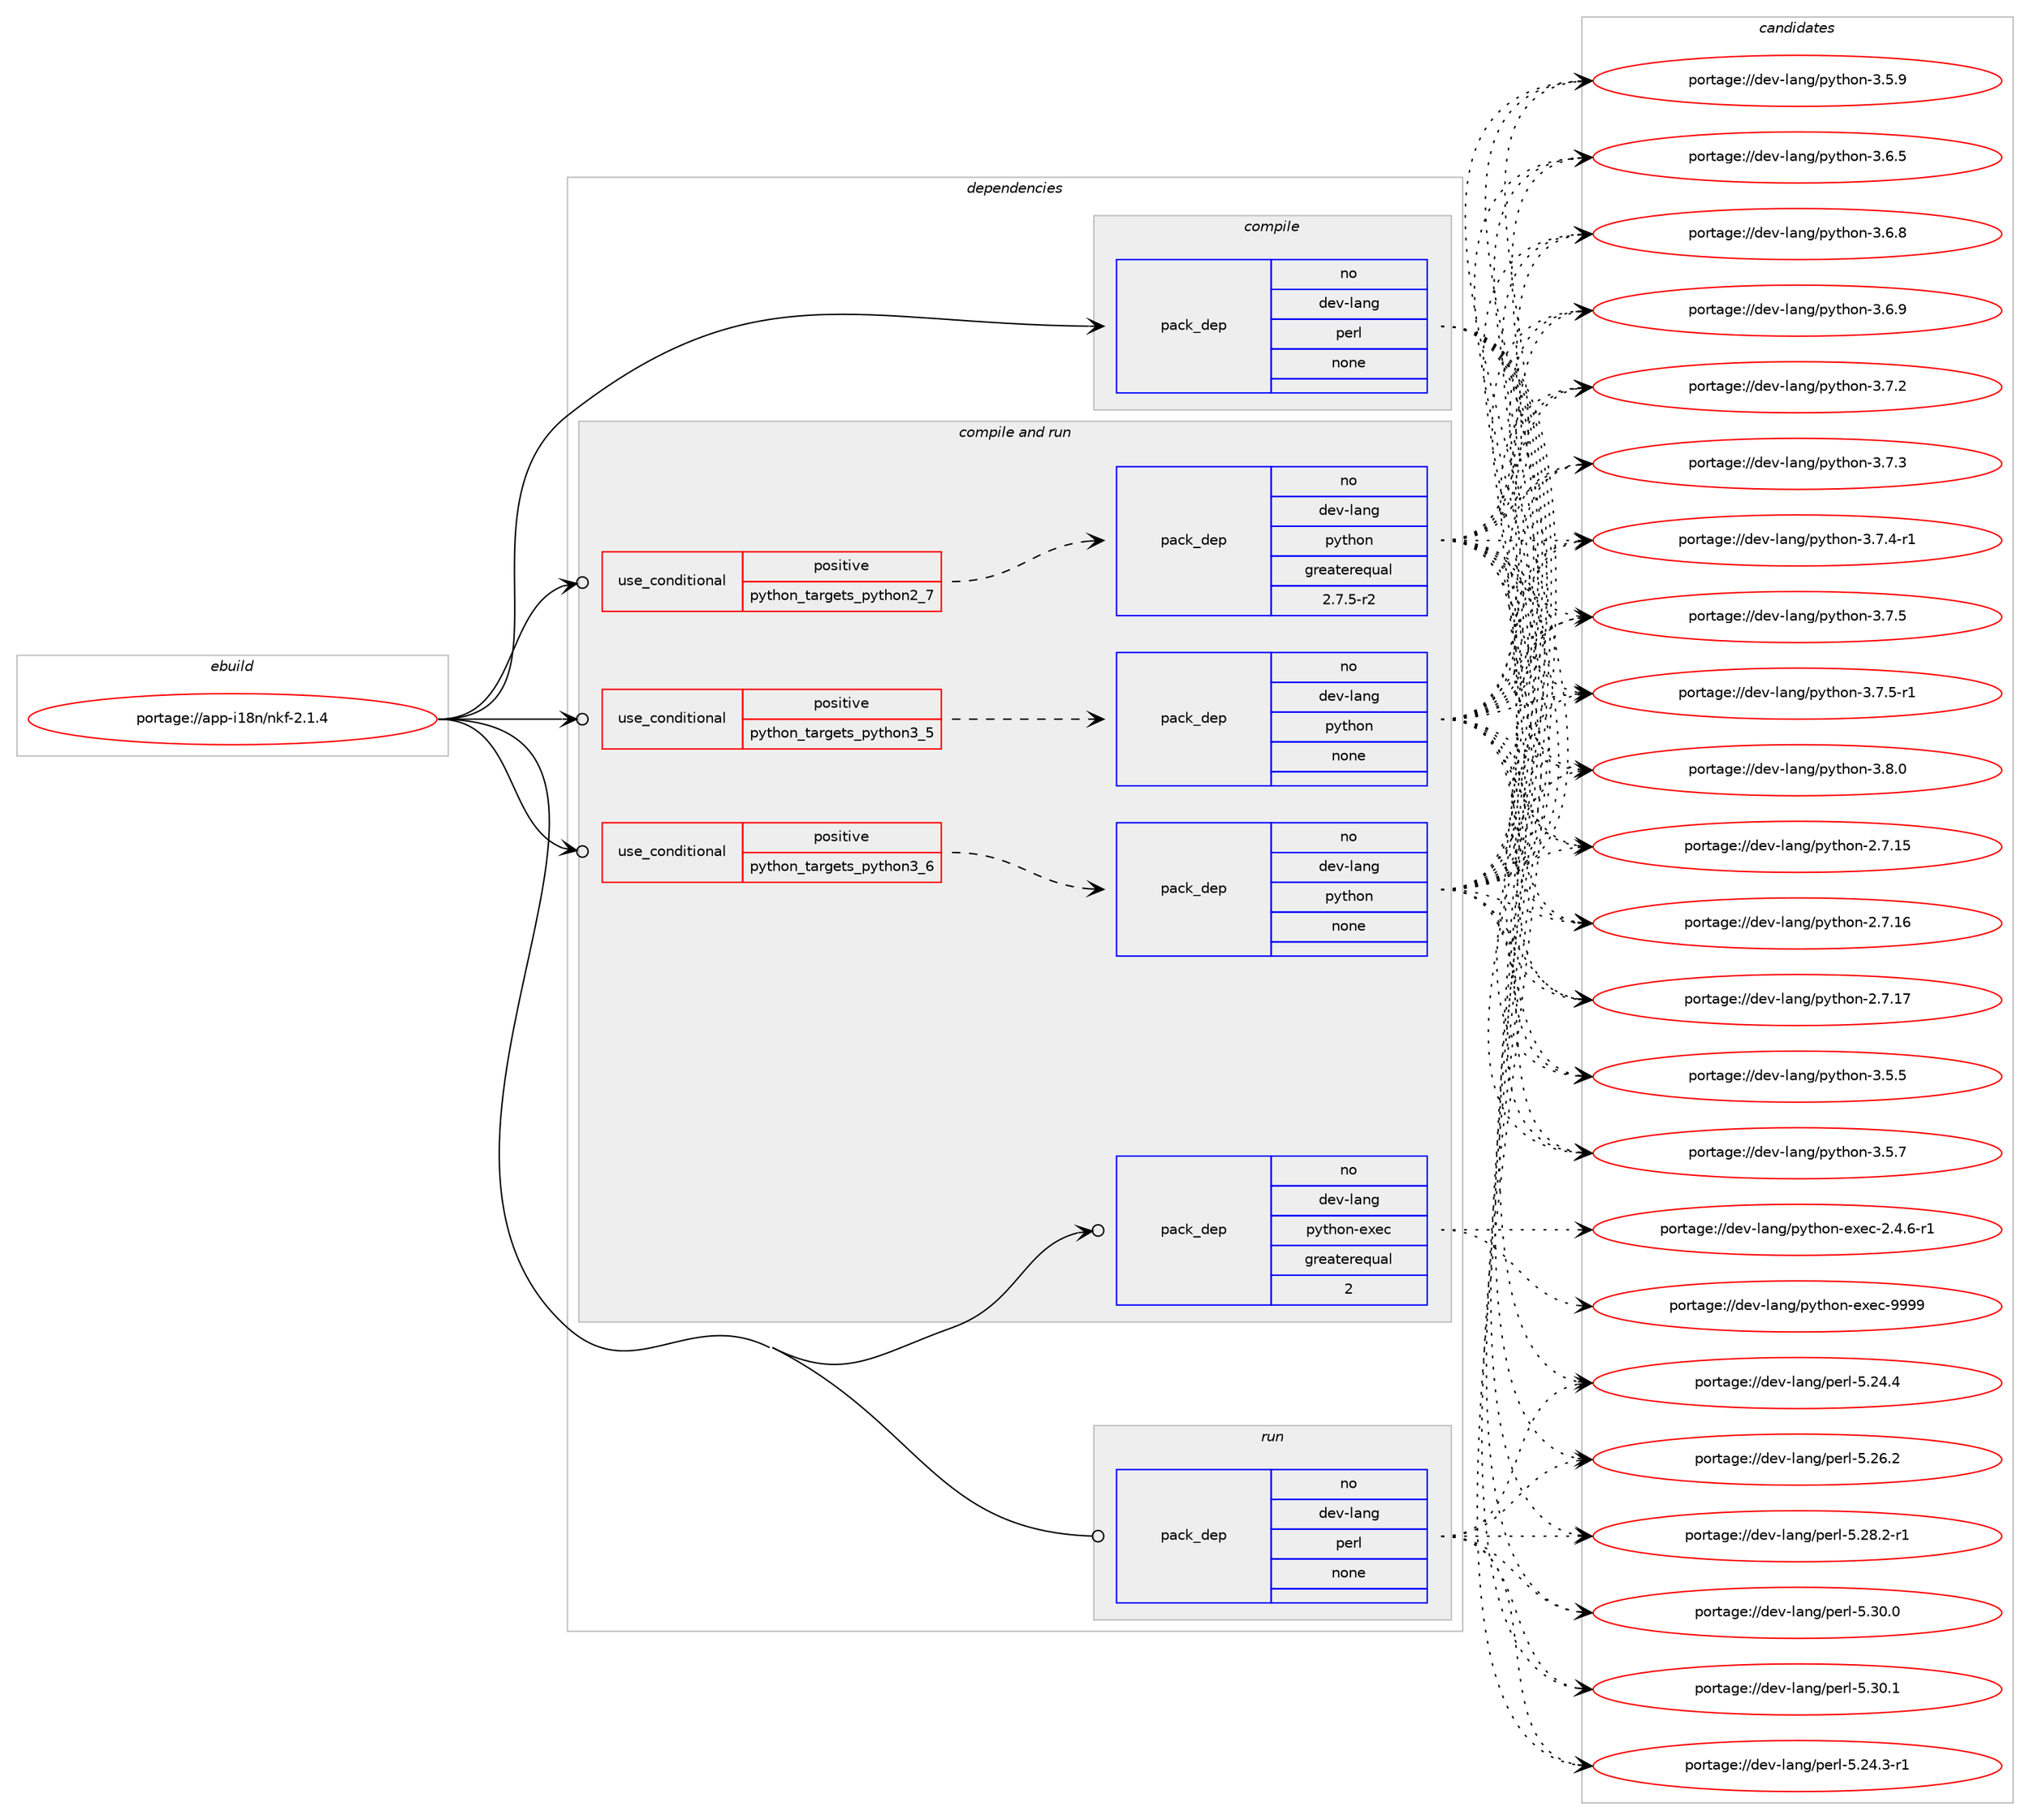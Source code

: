 digraph prolog {

# *************
# Graph options
# *************

newrank=true;
concentrate=true;
compound=true;
graph [rankdir=LR,fontname=Helvetica,fontsize=10,ranksep=1.5];#, ranksep=2.5, nodesep=0.2];
edge  [arrowhead=vee];
node  [fontname=Helvetica,fontsize=10];

# **********
# The ebuild
# **********

subgraph cluster_leftcol {
color=gray;
rank=same;
label=<<i>ebuild</i>>;
id [label="portage://app-i18n/nkf-2.1.4", color=red, width=4, href="../app-i18n/nkf-2.1.4.svg"];
}

# ****************
# The dependencies
# ****************

subgraph cluster_midcol {
color=gray;
label=<<i>dependencies</i>>;
subgraph cluster_compile {
fillcolor="#eeeeee";
style=filled;
label=<<i>compile</i>>;
subgraph pack22695 {
dependency31098 [label=<<TABLE BORDER="0" CELLBORDER="1" CELLSPACING="0" CELLPADDING="4" WIDTH="220"><TR><TD ROWSPAN="6" CELLPADDING="30">pack_dep</TD></TR><TR><TD WIDTH="110">no</TD></TR><TR><TD>dev-lang</TD></TR><TR><TD>perl</TD></TR><TR><TD>none</TD></TR><TR><TD></TD></TR></TABLE>>, shape=none, color=blue];
}
id:e -> dependency31098:w [weight=20,style="solid",arrowhead="vee"];
}
subgraph cluster_compileandrun {
fillcolor="#eeeeee";
style=filled;
label=<<i>compile and run</i>>;
subgraph cond7925 {
dependency31099 [label=<<TABLE BORDER="0" CELLBORDER="1" CELLSPACING="0" CELLPADDING="4"><TR><TD ROWSPAN="3" CELLPADDING="10">use_conditional</TD></TR><TR><TD>positive</TD></TR><TR><TD>python_targets_python2_7</TD></TR></TABLE>>, shape=none, color=red];
subgraph pack22696 {
dependency31100 [label=<<TABLE BORDER="0" CELLBORDER="1" CELLSPACING="0" CELLPADDING="4" WIDTH="220"><TR><TD ROWSPAN="6" CELLPADDING="30">pack_dep</TD></TR><TR><TD WIDTH="110">no</TD></TR><TR><TD>dev-lang</TD></TR><TR><TD>python</TD></TR><TR><TD>greaterequal</TD></TR><TR><TD>2.7.5-r2</TD></TR></TABLE>>, shape=none, color=blue];
}
dependency31099:e -> dependency31100:w [weight=20,style="dashed",arrowhead="vee"];
}
id:e -> dependency31099:w [weight=20,style="solid",arrowhead="odotvee"];
subgraph cond7926 {
dependency31101 [label=<<TABLE BORDER="0" CELLBORDER="1" CELLSPACING="0" CELLPADDING="4"><TR><TD ROWSPAN="3" CELLPADDING="10">use_conditional</TD></TR><TR><TD>positive</TD></TR><TR><TD>python_targets_python3_5</TD></TR></TABLE>>, shape=none, color=red];
subgraph pack22697 {
dependency31102 [label=<<TABLE BORDER="0" CELLBORDER="1" CELLSPACING="0" CELLPADDING="4" WIDTH="220"><TR><TD ROWSPAN="6" CELLPADDING="30">pack_dep</TD></TR><TR><TD WIDTH="110">no</TD></TR><TR><TD>dev-lang</TD></TR><TR><TD>python</TD></TR><TR><TD>none</TD></TR><TR><TD></TD></TR></TABLE>>, shape=none, color=blue];
}
dependency31101:e -> dependency31102:w [weight=20,style="dashed",arrowhead="vee"];
}
id:e -> dependency31101:w [weight=20,style="solid",arrowhead="odotvee"];
subgraph cond7927 {
dependency31103 [label=<<TABLE BORDER="0" CELLBORDER="1" CELLSPACING="0" CELLPADDING="4"><TR><TD ROWSPAN="3" CELLPADDING="10">use_conditional</TD></TR><TR><TD>positive</TD></TR><TR><TD>python_targets_python3_6</TD></TR></TABLE>>, shape=none, color=red];
subgraph pack22698 {
dependency31104 [label=<<TABLE BORDER="0" CELLBORDER="1" CELLSPACING="0" CELLPADDING="4" WIDTH="220"><TR><TD ROWSPAN="6" CELLPADDING="30">pack_dep</TD></TR><TR><TD WIDTH="110">no</TD></TR><TR><TD>dev-lang</TD></TR><TR><TD>python</TD></TR><TR><TD>none</TD></TR><TR><TD></TD></TR></TABLE>>, shape=none, color=blue];
}
dependency31103:e -> dependency31104:w [weight=20,style="dashed",arrowhead="vee"];
}
id:e -> dependency31103:w [weight=20,style="solid",arrowhead="odotvee"];
subgraph pack22699 {
dependency31105 [label=<<TABLE BORDER="0" CELLBORDER="1" CELLSPACING="0" CELLPADDING="4" WIDTH="220"><TR><TD ROWSPAN="6" CELLPADDING="30">pack_dep</TD></TR><TR><TD WIDTH="110">no</TD></TR><TR><TD>dev-lang</TD></TR><TR><TD>python-exec</TD></TR><TR><TD>greaterequal</TD></TR><TR><TD>2</TD></TR></TABLE>>, shape=none, color=blue];
}
id:e -> dependency31105:w [weight=20,style="solid",arrowhead="odotvee"];
}
subgraph cluster_run {
fillcolor="#eeeeee";
style=filled;
label=<<i>run</i>>;
subgraph pack22700 {
dependency31106 [label=<<TABLE BORDER="0" CELLBORDER="1" CELLSPACING="0" CELLPADDING="4" WIDTH="220"><TR><TD ROWSPAN="6" CELLPADDING="30">pack_dep</TD></TR><TR><TD WIDTH="110">no</TD></TR><TR><TD>dev-lang</TD></TR><TR><TD>perl</TD></TR><TR><TD>none</TD></TR><TR><TD></TD></TR></TABLE>>, shape=none, color=blue];
}
id:e -> dependency31106:w [weight=20,style="solid",arrowhead="odot"];
}
}

# **************
# The candidates
# **************

subgraph cluster_choices {
rank=same;
color=gray;
label=<<i>candidates</i>>;

subgraph choice22695 {
color=black;
nodesep=1;
choiceportage100101118451089711010347112101114108455346505246514511449 [label="portage://dev-lang/perl-5.24.3-r1", color=red, width=4,href="../dev-lang/perl-5.24.3-r1.svg"];
choiceportage10010111845108971101034711210111410845534650524652 [label="portage://dev-lang/perl-5.24.4", color=red, width=4,href="../dev-lang/perl-5.24.4.svg"];
choiceportage10010111845108971101034711210111410845534650544650 [label="portage://dev-lang/perl-5.26.2", color=red, width=4,href="../dev-lang/perl-5.26.2.svg"];
choiceportage100101118451089711010347112101114108455346505646504511449 [label="portage://dev-lang/perl-5.28.2-r1", color=red, width=4,href="../dev-lang/perl-5.28.2-r1.svg"];
choiceportage10010111845108971101034711210111410845534651484648 [label="portage://dev-lang/perl-5.30.0", color=red, width=4,href="../dev-lang/perl-5.30.0.svg"];
choiceportage10010111845108971101034711210111410845534651484649 [label="portage://dev-lang/perl-5.30.1", color=red, width=4,href="../dev-lang/perl-5.30.1.svg"];
dependency31098:e -> choiceportage100101118451089711010347112101114108455346505246514511449:w [style=dotted,weight="100"];
dependency31098:e -> choiceportage10010111845108971101034711210111410845534650524652:w [style=dotted,weight="100"];
dependency31098:e -> choiceportage10010111845108971101034711210111410845534650544650:w [style=dotted,weight="100"];
dependency31098:e -> choiceportage100101118451089711010347112101114108455346505646504511449:w [style=dotted,weight="100"];
dependency31098:e -> choiceportage10010111845108971101034711210111410845534651484648:w [style=dotted,weight="100"];
dependency31098:e -> choiceportage10010111845108971101034711210111410845534651484649:w [style=dotted,weight="100"];
}
subgraph choice22696 {
color=black;
nodesep=1;
choiceportage10010111845108971101034711212111610411111045504655464953 [label="portage://dev-lang/python-2.7.15", color=red, width=4,href="../dev-lang/python-2.7.15.svg"];
choiceportage10010111845108971101034711212111610411111045504655464954 [label="portage://dev-lang/python-2.7.16", color=red, width=4,href="../dev-lang/python-2.7.16.svg"];
choiceportage10010111845108971101034711212111610411111045504655464955 [label="portage://dev-lang/python-2.7.17", color=red, width=4,href="../dev-lang/python-2.7.17.svg"];
choiceportage100101118451089711010347112121116104111110455146534653 [label="portage://dev-lang/python-3.5.5", color=red, width=4,href="../dev-lang/python-3.5.5.svg"];
choiceportage100101118451089711010347112121116104111110455146534655 [label="portage://dev-lang/python-3.5.7", color=red, width=4,href="../dev-lang/python-3.5.7.svg"];
choiceportage100101118451089711010347112121116104111110455146534657 [label="portage://dev-lang/python-3.5.9", color=red, width=4,href="../dev-lang/python-3.5.9.svg"];
choiceportage100101118451089711010347112121116104111110455146544653 [label="portage://dev-lang/python-3.6.5", color=red, width=4,href="../dev-lang/python-3.6.5.svg"];
choiceportage100101118451089711010347112121116104111110455146544656 [label="portage://dev-lang/python-3.6.8", color=red, width=4,href="../dev-lang/python-3.6.8.svg"];
choiceportage100101118451089711010347112121116104111110455146544657 [label="portage://dev-lang/python-3.6.9", color=red, width=4,href="../dev-lang/python-3.6.9.svg"];
choiceportage100101118451089711010347112121116104111110455146554650 [label="portage://dev-lang/python-3.7.2", color=red, width=4,href="../dev-lang/python-3.7.2.svg"];
choiceportage100101118451089711010347112121116104111110455146554651 [label="portage://dev-lang/python-3.7.3", color=red, width=4,href="../dev-lang/python-3.7.3.svg"];
choiceportage1001011184510897110103471121211161041111104551465546524511449 [label="portage://dev-lang/python-3.7.4-r1", color=red, width=4,href="../dev-lang/python-3.7.4-r1.svg"];
choiceportage100101118451089711010347112121116104111110455146554653 [label="portage://dev-lang/python-3.7.5", color=red, width=4,href="../dev-lang/python-3.7.5.svg"];
choiceportage1001011184510897110103471121211161041111104551465546534511449 [label="portage://dev-lang/python-3.7.5-r1", color=red, width=4,href="../dev-lang/python-3.7.5-r1.svg"];
choiceportage100101118451089711010347112121116104111110455146564648 [label="portage://dev-lang/python-3.8.0", color=red, width=4,href="../dev-lang/python-3.8.0.svg"];
dependency31100:e -> choiceportage10010111845108971101034711212111610411111045504655464953:w [style=dotted,weight="100"];
dependency31100:e -> choiceportage10010111845108971101034711212111610411111045504655464954:w [style=dotted,weight="100"];
dependency31100:e -> choiceportage10010111845108971101034711212111610411111045504655464955:w [style=dotted,weight="100"];
dependency31100:e -> choiceportage100101118451089711010347112121116104111110455146534653:w [style=dotted,weight="100"];
dependency31100:e -> choiceportage100101118451089711010347112121116104111110455146534655:w [style=dotted,weight="100"];
dependency31100:e -> choiceportage100101118451089711010347112121116104111110455146534657:w [style=dotted,weight="100"];
dependency31100:e -> choiceportage100101118451089711010347112121116104111110455146544653:w [style=dotted,weight="100"];
dependency31100:e -> choiceportage100101118451089711010347112121116104111110455146544656:w [style=dotted,weight="100"];
dependency31100:e -> choiceportage100101118451089711010347112121116104111110455146544657:w [style=dotted,weight="100"];
dependency31100:e -> choiceportage100101118451089711010347112121116104111110455146554650:w [style=dotted,weight="100"];
dependency31100:e -> choiceportage100101118451089711010347112121116104111110455146554651:w [style=dotted,weight="100"];
dependency31100:e -> choiceportage1001011184510897110103471121211161041111104551465546524511449:w [style=dotted,weight="100"];
dependency31100:e -> choiceportage100101118451089711010347112121116104111110455146554653:w [style=dotted,weight="100"];
dependency31100:e -> choiceportage1001011184510897110103471121211161041111104551465546534511449:w [style=dotted,weight="100"];
dependency31100:e -> choiceportage100101118451089711010347112121116104111110455146564648:w [style=dotted,weight="100"];
}
subgraph choice22697 {
color=black;
nodesep=1;
choiceportage10010111845108971101034711212111610411111045504655464953 [label="portage://dev-lang/python-2.7.15", color=red, width=4,href="../dev-lang/python-2.7.15.svg"];
choiceportage10010111845108971101034711212111610411111045504655464954 [label="portage://dev-lang/python-2.7.16", color=red, width=4,href="../dev-lang/python-2.7.16.svg"];
choiceportage10010111845108971101034711212111610411111045504655464955 [label="portage://dev-lang/python-2.7.17", color=red, width=4,href="../dev-lang/python-2.7.17.svg"];
choiceportage100101118451089711010347112121116104111110455146534653 [label="portage://dev-lang/python-3.5.5", color=red, width=4,href="../dev-lang/python-3.5.5.svg"];
choiceportage100101118451089711010347112121116104111110455146534655 [label="portage://dev-lang/python-3.5.7", color=red, width=4,href="../dev-lang/python-3.5.7.svg"];
choiceportage100101118451089711010347112121116104111110455146534657 [label="portage://dev-lang/python-3.5.9", color=red, width=4,href="../dev-lang/python-3.5.9.svg"];
choiceportage100101118451089711010347112121116104111110455146544653 [label="portage://dev-lang/python-3.6.5", color=red, width=4,href="../dev-lang/python-3.6.5.svg"];
choiceportage100101118451089711010347112121116104111110455146544656 [label="portage://dev-lang/python-3.6.8", color=red, width=4,href="../dev-lang/python-3.6.8.svg"];
choiceportage100101118451089711010347112121116104111110455146544657 [label="portage://dev-lang/python-3.6.9", color=red, width=4,href="../dev-lang/python-3.6.9.svg"];
choiceportage100101118451089711010347112121116104111110455146554650 [label="portage://dev-lang/python-3.7.2", color=red, width=4,href="../dev-lang/python-3.7.2.svg"];
choiceportage100101118451089711010347112121116104111110455146554651 [label="portage://dev-lang/python-3.7.3", color=red, width=4,href="../dev-lang/python-3.7.3.svg"];
choiceportage1001011184510897110103471121211161041111104551465546524511449 [label="portage://dev-lang/python-3.7.4-r1", color=red, width=4,href="../dev-lang/python-3.7.4-r1.svg"];
choiceportage100101118451089711010347112121116104111110455146554653 [label="portage://dev-lang/python-3.7.5", color=red, width=4,href="../dev-lang/python-3.7.5.svg"];
choiceportage1001011184510897110103471121211161041111104551465546534511449 [label="portage://dev-lang/python-3.7.5-r1", color=red, width=4,href="../dev-lang/python-3.7.5-r1.svg"];
choiceportage100101118451089711010347112121116104111110455146564648 [label="portage://dev-lang/python-3.8.0", color=red, width=4,href="../dev-lang/python-3.8.0.svg"];
dependency31102:e -> choiceportage10010111845108971101034711212111610411111045504655464953:w [style=dotted,weight="100"];
dependency31102:e -> choiceportage10010111845108971101034711212111610411111045504655464954:w [style=dotted,weight="100"];
dependency31102:e -> choiceportage10010111845108971101034711212111610411111045504655464955:w [style=dotted,weight="100"];
dependency31102:e -> choiceportage100101118451089711010347112121116104111110455146534653:w [style=dotted,weight="100"];
dependency31102:e -> choiceportage100101118451089711010347112121116104111110455146534655:w [style=dotted,weight="100"];
dependency31102:e -> choiceportage100101118451089711010347112121116104111110455146534657:w [style=dotted,weight="100"];
dependency31102:e -> choiceportage100101118451089711010347112121116104111110455146544653:w [style=dotted,weight="100"];
dependency31102:e -> choiceportage100101118451089711010347112121116104111110455146544656:w [style=dotted,weight="100"];
dependency31102:e -> choiceportage100101118451089711010347112121116104111110455146544657:w [style=dotted,weight="100"];
dependency31102:e -> choiceportage100101118451089711010347112121116104111110455146554650:w [style=dotted,weight="100"];
dependency31102:e -> choiceportage100101118451089711010347112121116104111110455146554651:w [style=dotted,weight="100"];
dependency31102:e -> choiceportage1001011184510897110103471121211161041111104551465546524511449:w [style=dotted,weight="100"];
dependency31102:e -> choiceportage100101118451089711010347112121116104111110455146554653:w [style=dotted,weight="100"];
dependency31102:e -> choiceportage1001011184510897110103471121211161041111104551465546534511449:w [style=dotted,weight="100"];
dependency31102:e -> choiceportage100101118451089711010347112121116104111110455146564648:w [style=dotted,weight="100"];
}
subgraph choice22698 {
color=black;
nodesep=1;
choiceportage10010111845108971101034711212111610411111045504655464953 [label="portage://dev-lang/python-2.7.15", color=red, width=4,href="../dev-lang/python-2.7.15.svg"];
choiceportage10010111845108971101034711212111610411111045504655464954 [label="portage://dev-lang/python-2.7.16", color=red, width=4,href="../dev-lang/python-2.7.16.svg"];
choiceportage10010111845108971101034711212111610411111045504655464955 [label="portage://dev-lang/python-2.7.17", color=red, width=4,href="../dev-lang/python-2.7.17.svg"];
choiceportage100101118451089711010347112121116104111110455146534653 [label="portage://dev-lang/python-3.5.5", color=red, width=4,href="../dev-lang/python-3.5.5.svg"];
choiceportage100101118451089711010347112121116104111110455146534655 [label="portage://dev-lang/python-3.5.7", color=red, width=4,href="../dev-lang/python-3.5.7.svg"];
choiceportage100101118451089711010347112121116104111110455146534657 [label="portage://dev-lang/python-3.5.9", color=red, width=4,href="../dev-lang/python-3.5.9.svg"];
choiceportage100101118451089711010347112121116104111110455146544653 [label="portage://dev-lang/python-3.6.5", color=red, width=4,href="../dev-lang/python-3.6.5.svg"];
choiceportage100101118451089711010347112121116104111110455146544656 [label="portage://dev-lang/python-3.6.8", color=red, width=4,href="../dev-lang/python-3.6.8.svg"];
choiceportage100101118451089711010347112121116104111110455146544657 [label="portage://dev-lang/python-3.6.9", color=red, width=4,href="../dev-lang/python-3.6.9.svg"];
choiceportage100101118451089711010347112121116104111110455146554650 [label="portage://dev-lang/python-3.7.2", color=red, width=4,href="../dev-lang/python-3.7.2.svg"];
choiceportage100101118451089711010347112121116104111110455146554651 [label="portage://dev-lang/python-3.7.3", color=red, width=4,href="../dev-lang/python-3.7.3.svg"];
choiceportage1001011184510897110103471121211161041111104551465546524511449 [label="portage://dev-lang/python-3.7.4-r1", color=red, width=4,href="../dev-lang/python-3.7.4-r1.svg"];
choiceportage100101118451089711010347112121116104111110455146554653 [label="portage://dev-lang/python-3.7.5", color=red, width=4,href="../dev-lang/python-3.7.5.svg"];
choiceportage1001011184510897110103471121211161041111104551465546534511449 [label="portage://dev-lang/python-3.7.5-r1", color=red, width=4,href="../dev-lang/python-3.7.5-r1.svg"];
choiceportage100101118451089711010347112121116104111110455146564648 [label="portage://dev-lang/python-3.8.0", color=red, width=4,href="../dev-lang/python-3.8.0.svg"];
dependency31104:e -> choiceportage10010111845108971101034711212111610411111045504655464953:w [style=dotted,weight="100"];
dependency31104:e -> choiceportage10010111845108971101034711212111610411111045504655464954:w [style=dotted,weight="100"];
dependency31104:e -> choiceportage10010111845108971101034711212111610411111045504655464955:w [style=dotted,weight="100"];
dependency31104:e -> choiceportage100101118451089711010347112121116104111110455146534653:w [style=dotted,weight="100"];
dependency31104:e -> choiceportage100101118451089711010347112121116104111110455146534655:w [style=dotted,weight="100"];
dependency31104:e -> choiceportage100101118451089711010347112121116104111110455146534657:w [style=dotted,weight="100"];
dependency31104:e -> choiceportage100101118451089711010347112121116104111110455146544653:w [style=dotted,weight="100"];
dependency31104:e -> choiceportage100101118451089711010347112121116104111110455146544656:w [style=dotted,weight="100"];
dependency31104:e -> choiceportage100101118451089711010347112121116104111110455146544657:w [style=dotted,weight="100"];
dependency31104:e -> choiceportage100101118451089711010347112121116104111110455146554650:w [style=dotted,weight="100"];
dependency31104:e -> choiceportage100101118451089711010347112121116104111110455146554651:w [style=dotted,weight="100"];
dependency31104:e -> choiceportage1001011184510897110103471121211161041111104551465546524511449:w [style=dotted,weight="100"];
dependency31104:e -> choiceportage100101118451089711010347112121116104111110455146554653:w [style=dotted,weight="100"];
dependency31104:e -> choiceportage1001011184510897110103471121211161041111104551465546534511449:w [style=dotted,weight="100"];
dependency31104:e -> choiceportage100101118451089711010347112121116104111110455146564648:w [style=dotted,weight="100"];
}
subgraph choice22699 {
color=black;
nodesep=1;
choiceportage10010111845108971101034711212111610411111045101120101994550465246544511449 [label="portage://dev-lang/python-exec-2.4.6-r1", color=red, width=4,href="../dev-lang/python-exec-2.4.6-r1.svg"];
choiceportage10010111845108971101034711212111610411111045101120101994557575757 [label="portage://dev-lang/python-exec-9999", color=red, width=4,href="../dev-lang/python-exec-9999.svg"];
dependency31105:e -> choiceportage10010111845108971101034711212111610411111045101120101994550465246544511449:w [style=dotted,weight="100"];
dependency31105:e -> choiceportage10010111845108971101034711212111610411111045101120101994557575757:w [style=dotted,weight="100"];
}
subgraph choice22700 {
color=black;
nodesep=1;
choiceportage100101118451089711010347112101114108455346505246514511449 [label="portage://dev-lang/perl-5.24.3-r1", color=red, width=4,href="../dev-lang/perl-5.24.3-r1.svg"];
choiceportage10010111845108971101034711210111410845534650524652 [label="portage://dev-lang/perl-5.24.4", color=red, width=4,href="../dev-lang/perl-5.24.4.svg"];
choiceportage10010111845108971101034711210111410845534650544650 [label="portage://dev-lang/perl-5.26.2", color=red, width=4,href="../dev-lang/perl-5.26.2.svg"];
choiceportage100101118451089711010347112101114108455346505646504511449 [label="portage://dev-lang/perl-5.28.2-r1", color=red, width=4,href="../dev-lang/perl-5.28.2-r1.svg"];
choiceportage10010111845108971101034711210111410845534651484648 [label="portage://dev-lang/perl-5.30.0", color=red, width=4,href="../dev-lang/perl-5.30.0.svg"];
choiceportage10010111845108971101034711210111410845534651484649 [label="portage://dev-lang/perl-5.30.1", color=red, width=4,href="../dev-lang/perl-5.30.1.svg"];
dependency31106:e -> choiceportage100101118451089711010347112101114108455346505246514511449:w [style=dotted,weight="100"];
dependency31106:e -> choiceportage10010111845108971101034711210111410845534650524652:w [style=dotted,weight="100"];
dependency31106:e -> choiceportage10010111845108971101034711210111410845534650544650:w [style=dotted,weight="100"];
dependency31106:e -> choiceportage100101118451089711010347112101114108455346505646504511449:w [style=dotted,weight="100"];
dependency31106:e -> choiceportage10010111845108971101034711210111410845534651484648:w [style=dotted,weight="100"];
dependency31106:e -> choiceportage10010111845108971101034711210111410845534651484649:w [style=dotted,weight="100"];
}
}

}
